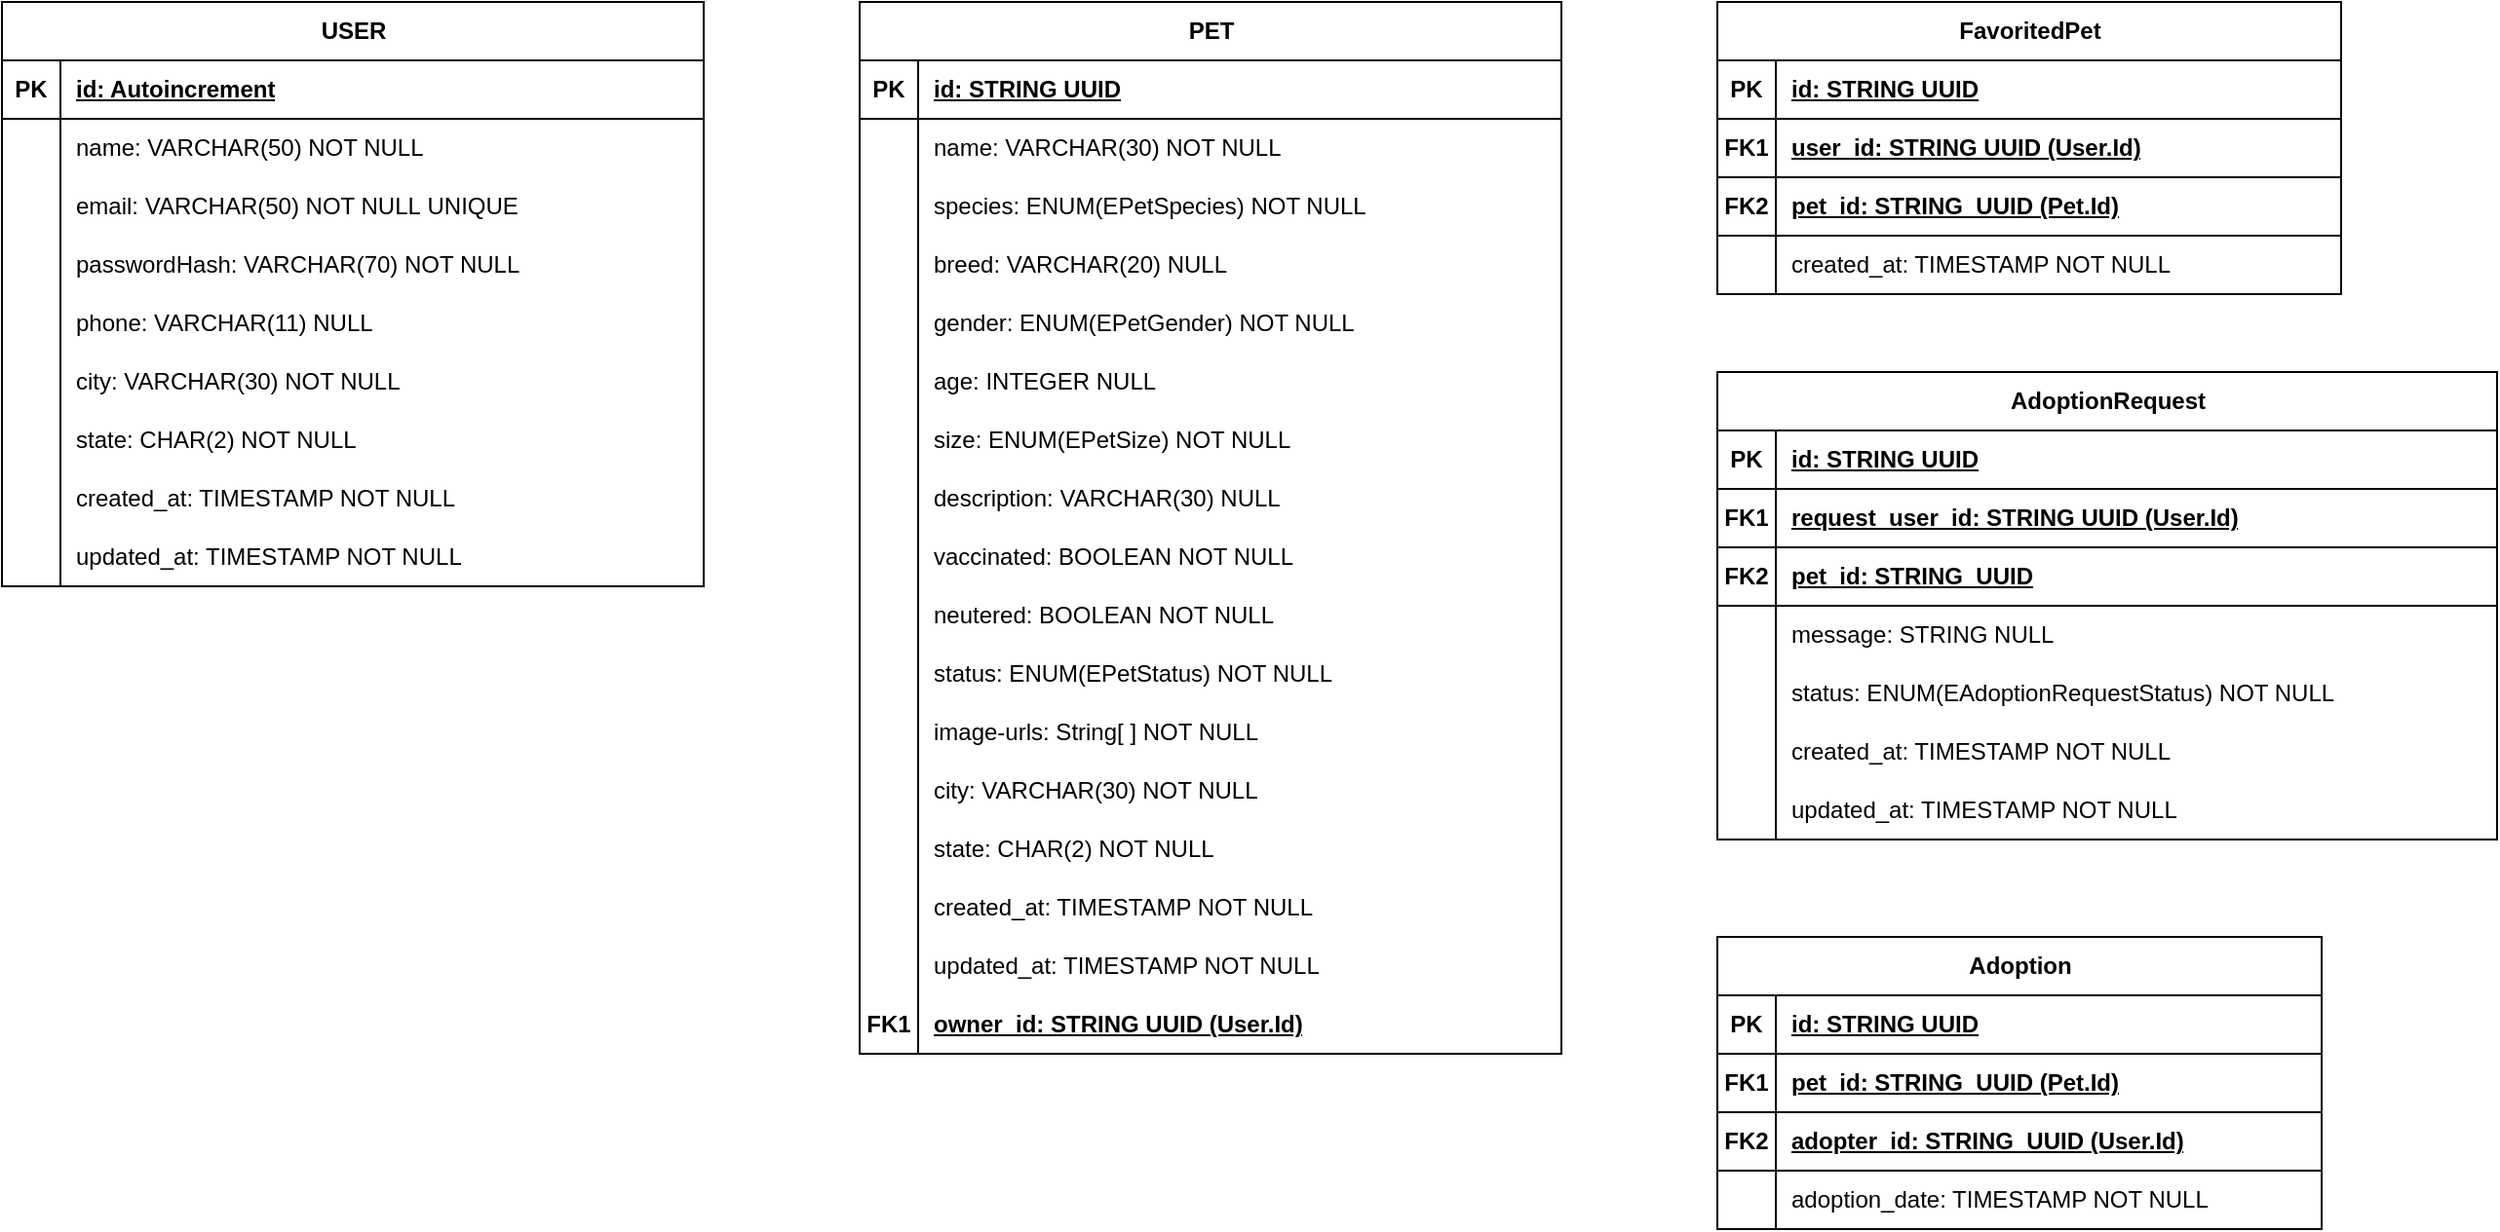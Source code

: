 <mxfile version="26.2.15" pages="3">
  <diagram id="R2lEEEUBdFMjLlhIrx00" name="Diagrama de Entidades">
    <mxGraphModel dx="1895" dy="1153" grid="1" gridSize="10" guides="1" tooltips="1" connect="1" arrows="1" fold="1" page="1" pageScale="1" pageWidth="850" pageHeight="1100" math="0" shadow="0" extFonts="Permanent Marker^https://fonts.googleapis.com/css?family=Permanent+Marker">
      <root>
        <mxCell id="0" />
        <mxCell id="1" parent="0" />
        <mxCell id="4T-_TK43adFz0BvBOTdB-1" value="USER" style="shape=table;startSize=30;container=1;collapsible=1;childLayout=tableLayout;fixedRows=1;rowLines=0;fontStyle=1;align=center;resizeLast=1;html=1;" parent="1" vertex="1">
          <mxGeometry x="40" y="40" width="360" height="300" as="geometry" />
        </mxCell>
        <mxCell id="4T-_TK43adFz0BvBOTdB-2" value="" style="shape=tableRow;horizontal=0;startSize=0;swimlaneHead=0;swimlaneBody=0;fillColor=none;collapsible=0;dropTarget=0;points=[[0,0.5],[1,0.5]];portConstraint=eastwest;top=0;left=0;right=0;bottom=1;" parent="4T-_TK43adFz0BvBOTdB-1" vertex="1">
          <mxGeometry y="30" width="360" height="30" as="geometry" />
        </mxCell>
        <mxCell id="4T-_TK43adFz0BvBOTdB-3" value="PK" style="shape=partialRectangle;connectable=0;fillColor=none;top=0;left=0;bottom=0;right=0;fontStyle=1;overflow=hidden;whiteSpace=wrap;html=1;" parent="4T-_TK43adFz0BvBOTdB-2" vertex="1">
          <mxGeometry width="30" height="30" as="geometry">
            <mxRectangle width="30" height="30" as="alternateBounds" />
          </mxGeometry>
        </mxCell>
        <mxCell id="4T-_TK43adFz0BvBOTdB-4" value="id: Autoincrement" style="shape=partialRectangle;connectable=0;fillColor=none;top=0;left=0;bottom=0;right=0;align=left;spacingLeft=6;fontStyle=5;overflow=hidden;whiteSpace=wrap;html=1;" parent="4T-_TK43adFz0BvBOTdB-2" vertex="1">
          <mxGeometry x="30" width="330" height="30" as="geometry">
            <mxRectangle width="330" height="30" as="alternateBounds" />
          </mxGeometry>
        </mxCell>
        <mxCell id="4T-_TK43adFz0BvBOTdB-5" value="" style="shape=tableRow;horizontal=0;startSize=0;swimlaneHead=0;swimlaneBody=0;fillColor=none;collapsible=0;dropTarget=0;points=[[0,0.5],[1,0.5]];portConstraint=eastwest;top=0;left=0;right=0;bottom=0;" parent="4T-_TK43adFz0BvBOTdB-1" vertex="1">
          <mxGeometry y="60" width="360" height="30" as="geometry" />
        </mxCell>
        <mxCell id="4T-_TK43adFz0BvBOTdB-6" value="" style="shape=partialRectangle;connectable=0;fillColor=none;top=0;left=0;bottom=0;right=0;editable=1;overflow=hidden;whiteSpace=wrap;html=1;" parent="4T-_TK43adFz0BvBOTdB-5" vertex="1">
          <mxGeometry width="30" height="30" as="geometry">
            <mxRectangle width="30" height="30" as="alternateBounds" />
          </mxGeometry>
        </mxCell>
        <mxCell id="4T-_TK43adFz0BvBOTdB-7" value="name: VARCHAR(50) NOT NULL" style="shape=partialRectangle;connectable=0;fillColor=none;top=0;left=0;bottom=0;right=0;align=left;spacingLeft=6;overflow=hidden;whiteSpace=wrap;html=1;" parent="4T-_TK43adFz0BvBOTdB-5" vertex="1">
          <mxGeometry x="30" width="330" height="30" as="geometry">
            <mxRectangle width="330" height="30" as="alternateBounds" />
          </mxGeometry>
        </mxCell>
        <mxCell id="4T-_TK43adFz0BvBOTdB-8" value="" style="shape=tableRow;horizontal=0;startSize=0;swimlaneHead=0;swimlaneBody=0;fillColor=none;collapsible=0;dropTarget=0;points=[[0,0.5],[1,0.5]];portConstraint=eastwest;top=0;left=0;right=0;bottom=0;" parent="4T-_TK43adFz0BvBOTdB-1" vertex="1">
          <mxGeometry y="90" width="360" height="30" as="geometry" />
        </mxCell>
        <mxCell id="4T-_TK43adFz0BvBOTdB-9" value="" style="shape=partialRectangle;connectable=0;fillColor=none;top=0;left=0;bottom=0;right=0;editable=1;overflow=hidden;whiteSpace=wrap;html=1;" parent="4T-_TK43adFz0BvBOTdB-8" vertex="1">
          <mxGeometry width="30" height="30" as="geometry">
            <mxRectangle width="30" height="30" as="alternateBounds" />
          </mxGeometry>
        </mxCell>
        <mxCell id="4T-_TK43adFz0BvBOTdB-10" value="email: VARCHAR(50) NOT NULL&amp;nbsp;UNIQUE" style="shape=partialRectangle;connectable=0;fillColor=none;top=0;left=0;bottom=0;right=0;align=left;spacingLeft=6;overflow=hidden;whiteSpace=wrap;html=1;" parent="4T-_TK43adFz0BvBOTdB-8" vertex="1">
          <mxGeometry x="30" width="330" height="30" as="geometry">
            <mxRectangle width="330" height="30" as="alternateBounds" />
          </mxGeometry>
        </mxCell>
        <mxCell id="4T-_TK43adFz0BvBOTdB-11" value="" style="shape=tableRow;horizontal=0;startSize=0;swimlaneHead=0;swimlaneBody=0;fillColor=none;collapsible=0;dropTarget=0;points=[[0,0.5],[1,0.5]];portConstraint=eastwest;top=0;left=0;right=0;bottom=0;" parent="4T-_TK43adFz0BvBOTdB-1" vertex="1">
          <mxGeometry y="120" width="360" height="30" as="geometry" />
        </mxCell>
        <mxCell id="4T-_TK43adFz0BvBOTdB-12" value="" style="shape=partialRectangle;connectable=0;fillColor=none;top=0;left=0;bottom=0;right=0;editable=1;overflow=hidden;whiteSpace=wrap;html=1;" parent="4T-_TK43adFz0BvBOTdB-11" vertex="1">
          <mxGeometry width="30" height="30" as="geometry">
            <mxRectangle width="30" height="30" as="alternateBounds" />
          </mxGeometry>
        </mxCell>
        <mxCell id="4T-_TK43adFz0BvBOTdB-13" value="passwordHash: VARCHAR(70) NOT NULL" style="shape=partialRectangle;connectable=0;fillColor=none;top=0;left=0;bottom=0;right=0;align=left;spacingLeft=6;overflow=hidden;whiteSpace=wrap;html=1;" parent="4T-_TK43adFz0BvBOTdB-11" vertex="1">
          <mxGeometry x="30" width="330" height="30" as="geometry">
            <mxRectangle width="330" height="30" as="alternateBounds" />
          </mxGeometry>
        </mxCell>
        <mxCell id="4T-_TK43adFz0BvBOTdB-20" value="" style="shape=tableRow;horizontal=0;startSize=0;swimlaneHead=0;swimlaneBody=0;fillColor=none;collapsible=0;dropTarget=0;points=[[0,0.5],[1,0.5]];portConstraint=eastwest;top=0;left=0;right=0;bottom=0;" parent="4T-_TK43adFz0BvBOTdB-1" vertex="1">
          <mxGeometry y="150" width="360" height="30" as="geometry" />
        </mxCell>
        <mxCell id="4T-_TK43adFz0BvBOTdB-21" value="" style="shape=partialRectangle;connectable=0;fillColor=none;top=0;left=0;bottom=0;right=0;editable=1;overflow=hidden;whiteSpace=wrap;html=1;" parent="4T-_TK43adFz0BvBOTdB-20" vertex="1">
          <mxGeometry width="30" height="30" as="geometry">
            <mxRectangle width="30" height="30" as="alternateBounds" />
          </mxGeometry>
        </mxCell>
        <mxCell id="4T-_TK43adFz0BvBOTdB-22" value="phone: VARCHAR(11) NULL" style="shape=partialRectangle;connectable=0;fillColor=none;top=0;left=0;bottom=0;right=0;align=left;spacingLeft=6;overflow=hidden;whiteSpace=wrap;html=1;" parent="4T-_TK43adFz0BvBOTdB-20" vertex="1">
          <mxGeometry x="30" width="330" height="30" as="geometry">
            <mxRectangle width="330" height="30" as="alternateBounds" />
          </mxGeometry>
        </mxCell>
        <mxCell id="4T-_TK43adFz0BvBOTdB-26" value="" style="shape=tableRow;horizontal=0;startSize=0;swimlaneHead=0;swimlaneBody=0;fillColor=none;collapsible=0;dropTarget=0;points=[[0,0.5],[1,0.5]];portConstraint=eastwest;top=0;left=0;right=0;bottom=0;" parent="4T-_TK43adFz0BvBOTdB-1" vertex="1">
          <mxGeometry y="180" width="360" height="30" as="geometry" />
        </mxCell>
        <mxCell id="4T-_TK43adFz0BvBOTdB-27" value="" style="shape=partialRectangle;connectable=0;fillColor=none;top=0;left=0;bottom=0;right=0;editable=1;overflow=hidden;whiteSpace=wrap;html=1;" parent="4T-_TK43adFz0BvBOTdB-26" vertex="1">
          <mxGeometry width="30" height="30" as="geometry">
            <mxRectangle width="30" height="30" as="alternateBounds" />
          </mxGeometry>
        </mxCell>
        <mxCell id="4T-_TK43adFz0BvBOTdB-28" value="city: VARCHAR(30) NOT NULL" style="shape=partialRectangle;connectable=0;fillColor=none;top=0;left=0;bottom=0;right=0;align=left;spacingLeft=6;overflow=hidden;whiteSpace=wrap;html=1;" parent="4T-_TK43adFz0BvBOTdB-26" vertex="1">
          <mxGeometry x="30" width="330" height="30" as="geometry">
            <mxRectangle width="330" height="30" as="alternateBounds" />
          </mxGeometry>
        </mxCell>
        <mxCell id="4T-_TK43adFz0BvBOTdB-29" value="" style="shape=tableRow;horizontal=0;startSize=0;swimlaneHead=0;swimlaneBody=0;fillColor=none;collapsible=0;dropTarget=0;points=[[0,0.5],[1,0.5]];portConstraint=eastwest;top=0;left=0;right=0;bottom=0;" parent="4T-_TK43adFz0BvBOTdB-1" vertex="1">
          <mxGeometry y="210" width="360" height="30" as="geometry" />
        </mxCell>
        <mxCell id="4T-_TK43adFz0BvBOTdB-30" value="" style="shape=partialRectangle;connectable=0;fillColor=none;top=0;left=0;bottom=0;right=0;editable=1;overflow=hidden;whiteSpace=wrap;html=1;" parent="4T-_TK43adFz0BvBOTdB-29" vertex="1">
          <mxGeometry width="30" height="30" as="geometry">
            <mxRectangle width="30" height="30" as="alternateBounds" />
          </mxGeometry>
        </mxCell>
        <mxCell id="4T-_TK43adFz0BvBOTdB-31" value="state: CHAR(2) NOT NULL" style="shape=partialRectangle;connectable=0;fillColor=none;top=0;left=0;bottom=0;right=0;align=left;spacingLeft=6;overflow=hidden;whiteSpace=wrap;html=1;" parent="4T-_TK43adFz0BvBOTdB-29" vertex="1">
          <mxGeometry x="30" width="330" height="30" as="geometry">
            <mxRectangle width="330" height="30" as="alternateBounds" />
          </mxGeometry>
        </mxCell>
        <mxCell id="4T-_TK43adFz0BvBOTdB-57" value="" style="shape=tableRow;horizontal=0;startSize=0;swimlaneHead=0;swimlaneBody=0;fillColor=none;collapsible=0;dropTarget=0;points=[[0,0.5],[1,0.5]];portConstraint=eastwest;top=0;left=0;right=0;bottom=0;" parent="4T-_TK43adFz0BvBOTdB-1" vertex="1">
          <mxGeometry y="240" width="360" height="30" as="geometry" />
        </mxCell>
        <mxCell id="4T-_TK43adFz0BvBOTdB-58" value="" style="shape=partialRectangle;connectable=0;fillColor=none;top=0;left=0;bottom=0;right=0;editable=1;overflow=hidden;whiteSpace=wrap;html=1;" parent="4T-_TK43adFz0BvBOTdB-57" vertex="1">
          <mxGeometry width="30" height="30" as="geometry">
            <mxRectangle width="30" height="30" as="alternateBounds" />
          </mxGeometry>
        </mxCell>
        <mxCell id="4T-_TK43adFz0BvBOTdB-59" value="created_at: TIMESTAMP NOT NULL" style="shape=partialRectangle;connectable=0;fillColor=none;top=0;left=0;bottom=0;right=0;align=left;spacingLeft=6;overflow=hidden;whiteSpace=wrap;html=1;" parent="4T-_TK43adFz0BvBOTdB-57" vertex="1">
          <mxGeometry x="30" width="330" height="30" as="geometry">
            <mxRectangle width="330" height="30" as="alternateBounds" />
          </mxGeometry>
        </mxCell>
        <mxCell id="4T-_TK43adFz0BvBOTdB-60" value="" style="shape=tableRow;horizontal=0;startSize=0;swimlaneHead=0;swimlaneBody=0;fillColor=none;collapsible=0;dropTarget=0;points=[[0,0.5],[1,0.5]];portConstraint=eastwest;top=0;left=0;right=0;bottom=0;" parent="4T-_TK43adFz0BvBOTdB-1" vertex="1">
          <mxGeometry y="270" width="360" height="30" as="geometry" />
        </mxCell>
        <mxCell id="4T-_TK43adFz0BvBOTdB-61" value="" style="shape=partialRectangle;connectable=0;fillColor=none;top=0;left=0;bottom=0;right=0;editable=1;overflow=hidden;whiteSpace=wrap;html=1;" parent="4T-_TK43adFz0BvBOTdB-60" vertex="1">
          <mxGeometry width="30" height="30" as="geometry">
            <mxRectangle width="30" height="30" as="alternateBounds" />
          </mxGeometry>
        </mxCell>
        <mxCell id="4T-_TK43adFz0BvBOTdB-62" value="updated_at: TIMESTAMP NOT NULL" style="shape=partialRectangle;connectable=0;fillColor=none;top=0;left=0;bottom=0;right=0;align=left;spacingLeft=6;overflow=hidden;whiteSpace=wrap;html=1;" parent="4T-_TK43adFz0BvBOTdB-60" vertex="1">
          <mxGeometry x="30" width="330" height="30" as="geometry">
            <mxRectangle width="330" height="30" as="alternateBounds" />
          </mxGeometry>
        </mxCell>
        <mxCell id="4T-_TK43adFz0BvBOTdB-64" value="PET" style="shape=table;startSize=30;container=1;collapsible=1;childLayout=tableLayout;fixedRows=1;rowLines=0;fontStyle=1;align=center;resizeLast=1;html=1;" parent="1" vertex="1">
          <mxGeometry x="480" y="40" width="360" height="540" as="geometry" />
        </mxCell>
        <mxCell id="4T-_TK43adFz0BvBOTdB-65" value="" style="shape=tableRow;horizontal=0;startSize=0;swimlaneHead=0;swimlaneBody=0;fillColor=none;collapsible=0;dropTarget=0;points=[[0,0.5],[1,0.5]];portConstraint=eastwest;top=0;left=0;right=0;bottom=1;" parent="4T-_TK43adFz0BvBOTdB-64" vertex="1">
          <mxGeometry y="30" width="360" height="30" as="geometry" />
        </mxCell>
        <mxCell id="4T-_TK43adFz0BvBOTdB-66" value="PK" style="shape=partialRectangle;connectable=0;fillColor=none;top=0;left=0;bottom=0;right=0;fontStyle=1;overflow=hidden;whiteSpace=wrap;html=1;" parent="4T-_TK43adFz0BvBOTdB-65" vertex="1">
          <mxGeometry width="30" height="30" as="geometry">
            <mxRectangle width="30" height="30" as="alternateBounds" />
          </mxGeometry>
        </mxCell>
        <mxCell id="4T-_TK43adFz0BvBOTdB-67" value="id: STRING UUID" style="shape=partialRectangle;connectable=0;fillColor=none;top=0;left=0;bottom=0;right=0;align=left;spacingLeft=6;fontStyle=5;overflow=hidden;whiteSpace=wrap;html=1;" parent="4T-_TK43adFz0BvBOTdB-65" vertex="1">
          <mxGeometry x="30" width="330" height="30" as="geometry">
            <mxRectangle width="330" height="30" as="alternateBounds" />
          </mxGeometry>
        </mxCell>
        <mxCell id="4T-_TK43adFz0BvBOTdB-68" value="" style="shape=tableRow;horizontal=0;startSize=0;swimlaneHead=0;swimlaneBody=0;fillColor=none;collapsible=0;dropTarget=0;points=[[0,0.5],[1,0.5]];portConstraint=eastwest;top=0;left=0;right=0;bottom=0;" parent="4T-_TK43adFz0BvBOTdB-64" vertex="1">
          <mxGeometry y="60" width="360" height="30" as="geometry" />
        </mxCell>
        <mxCell id="4T-_TK43adFz0BvBOTdB-69" value="" style="shape=partialRectangle;connectable=0;fillColor=none;top=0;left=0;bottom=0;right=0;editable=1;overflow=hidden;whiteSpace=wrap;html=1;" parent="4T-_TK43adFz0BvBOTdB-68" vertex="1">
          <mxGeometry width="30" height="30" as="geometry">
            <mxRectangle width="30" height="30" as="alternateBounds" />
          </mxGeometry>
        </mxCell>
        <mxCell id="4T-_TK43adFz0BvBOTdB-70" value="name: VARCHAR(30) NOT NULL" style="shape=partialRectangle;connectable=0;fillColor=none;top=0;left=0;bottom=0;right=0;align=left;spacingLeft=6;overflow=hidden;whiteSpace=wrap;html=1;" parent="4T-_TK43adFz0BvBOTdB-68" vertex="1">
          <mxGeometry x="30" width="330" height="30" as="geometry">
            <mxRectangle width="330" height="30" as="alternateBounds" />
          </mxGeometry>
        </mxCell>
        <mxCell id="4T-_TK43adFz0BvBOTdB-71" value="" style="shape=tableRow;horizontal=0;startSize=0;swimlaneHead=0;swimlaneBody=0;fillColor=none;collapsible=0;dropTarget=0;points=[[0,0.5],[1,0.5]];portConstraint=eastwest;top=0;left=0;right=0;bottom=0;" parent="4T-_TK43adFz0BvBOTdB-64" vertex="1">
          <mxGeometry y="90" width="360" height="30" as="geometry" />
        </mxCell>
        <mxCell id="4T-_TK43adFz0BvBOTdB-72" value="" style="shape=partialRectangle;connectable=0;fillColor=none;top=0;left=0;bottom=0;right=0;editable=1;overflow=hidden;whiteSpace=wrap;html=1;" parent="4T-_TK43adFz0BvBOTdB-71" vertex="1">
          <mxGeometry width="30" height="30" as="geometry">
            <mxRectangle width="30" height="30" as="alternateBounds" />
          </mxGeometry>
        </mxCell>
        <mxCell id="4T-_TK43adFz0BvBOTdB-73" value="species: ENUM(EPetSpecies) NOT NULL&amp;nbsp;" style="shape=partialRectangle;connectable=0;fillColor=none;top=0;left=0;bottom=0;right=0;align=left;spacingLeft=6;overflow=hidden;whiteSpace=wrap;html=1;" parent="4T-_TK43adFz0BvBOTdB-71" vertex="1">
          <mxGeometry x="30" width="330" height="30" as="geometry">
            <mxRectangle width="330" height="30" as="alternateBounds" />
          </mxGeometry>
        </mxCell>
        <mxCell id="4T-_TK43adFz0BvBOTdB-74" value="" style="shape=tableRow;horizontal=0;startSize=0;swimlaneHead=0;swimlaneBody=0;fillColor=none;collapsible=0;dropTarget=0;points=[[0,0.5],[1,0.5]];portConstraint=eastwest;top=0;left=0;right=0;bottom=0;" parent="4T-_TK43adFz0BvBOTdB-64" vertex="1">
          <mxGeometry y="120" width="360" height="30" as="geometry" />
        </mxCell>
        <mxCell id="4T-_TK43adFz0BvBOTdB-75" value="" style="shape=partialRectangle;connectable=0;fillColor=none;top=0;left=0;bottom=0;right=0;editable=1;overflow=hidden;whiteSpace=wrap;html=1;" parent="4T-_TK43adFz0BvBOTdB-74" vertex="1">
          <mxGeometry width="30" height="30" as="geometry">
            <mxRectangle width="30" height="30" as="alternateBounds" />
          </mxGeometry>
        </mxCell>
        <mxCell id="4T-_TK43adFz0BvBOTdB-76" value="breed: VARCHAR(20) NULL" style="shape=partialRectangle;connectable=0;fillColor=none;top=0;left=0;bottom=0;right=0;align=left;spacingLeft=6;overflow=hidden;whiteSpace=wrap;html=1;" parent="4T-_TK43adFz0BvBOTdB-74" vertex="1">
          <mxGeometry x="30" width="330" height="30" as="geometry">
            <mxRectangle width="330" height="30" as="alternateBounds" />
          </mxGeometry>
        </mxCell>
        <mxCell id="4T-_TK43adFz0BvBOTdB-77" value="" style="shape=tableRow;horizontal=0;startSize=0;swimlaneHead=0;swimlaneBody=0;fillColor=none;collapsible=0;dropTarget=0;points=[[0,0.5],[1,0.5]];portConstraint=eastwest;top=0;left=0;right=0;bottom=0;" parent="4T-_TK43adFz0BvBOTdB-64" vertex="1">
          <mxGeometry y="150" width="360" height="30" as="geometry" />
        </mxCell>
        <mxCell id="4T-_TK43adFz0BvBOTdB-78" value="" style="shape=partialRectangle;connectable=0;fillColor=none;top=0;left=0;bottom=0;right=0;editable=1;overflow=hidden;whiteSpace=wrap;html=1;" parent="4T-_TK43adFz0BvBOTdB-77" vertex="1">
          <mxGeometry width="30" height="30" as="geometry">
            <mxRectangle width="30" height="30" as="alternateBounds" />
          </mxGeometry>
        </mxCell>
        <mxCell id="4T-_TK43adFz0BvBOTdB-79" value="gender: ENUM(EPetGender) NOT NULL&amp;nbsp;" style="shape=partialRectangle;connectable=0;fillColor=none;top=0;left=0;bottom=0;right=0;align=left;spacingLeft=6;overflow=hidden;whiteSpace=wrap;html=1;" parent="4T-_TK43adFz0BvBOTdB-77" vertex="1">
          <mxGeometry x="30" width="330" height="30" as="geometry">
            <mxRectangle width="330" height="30" as="alternateBounds" />
          </mxGeometry>
        </mxCell>
        <mxCell id="4T-_TK43adFz0BvBOTdB-80" value="" style="shape=tableRow;horizontal=0;startSize=0;swimlaneHead=0;swimlaneBody=0;fillColor=none;collapsible=0;dropTarget=0;points=[[0,0.5],[1,0.5]];portConstraint=eastwest;top=0;left=0;right=0;bottom=0;" parent="4T-_TK43adFz0BvBOTdB-64" vertex="1">
          <mxGeometry y="180" width="360" height="30" as="geometry" />
        </mxCell>
        <mxCell id="4T-_TK43adFz0BvBOTdB-81" value="" style="shape=partialRectangle;connectable=0;fillColor=none;top=0;left=0;bottom=0;right=0;editable=1;overflow=hidden;whiteSpace=wrap;html=1;" parent="4T-_TK43adFz0BvBOTdB-80" vertex="1">
          <mxGeometry width="30" height="30" as="geometry">
            <mxRectangle width="30" height="30" as="alternateBounds" />
          </mxGeometry>
        </mxCell>
        <mxCell id="4T-_TK43adFz0BvBOTdB-82" value="age: INTEGER NULL" style="shape=partialRectangle;connectable=0;fillColor=none;top=0;left=0;bottom=0;right=0;align=left;spacingLeft=6;overflow=hidden;whiteSpace=wrap;html=1;" parent="4T-_TK43adFz0BvBOTdB-80" vertex="1">
          <mxGeometry x="30" width="330" height="30" as="geometry">
            <mxRectangle width="330" height="30" as="alternateBounds" />
          </mxGeometry>
        </mxCell>
        <mxCell id="4T-_TK43adFz0BvBOTdB-83" value="" style="shape=tableRow;horizontal=0;startSize=0;swimlaneHead=0;swimlaneBody=0;fillColor=none;collapsible=0;dropTarget=0;points=[[0,0.5],[1,0.5]];portConstraint=eastwest;top=0;left=0;right=0;bottom=0;" parent="4T-_TK43adFz0BvBOTdB-64" vertex="1">
          <mxGeometry y="210" width="360" height="30" as="geometry" />
        </mxCell>
        <mxCell id="4T-_TK43adFz0BvBOTdB-84" value="" style="shape=partialRectangle;connectable=0;fillColor=none;top=0;left=0;bottom=0;right=0;editable=1;overflow=hidden;whiteSpace=wrap;html=1;" parent="4T-_TK43adFz0BvBOTdB-83" vertex="1">
          <mxGeometry width="30" height="30" as="geometry">
            <mxRectangle width="30" height="30" as="alternateBounds" />
          </mxGeometry>
        </mxCell>
        <mxCell id="4T-_TK43adFz0BvBOTdB-85" value="size: ENUM(EPetSize)&amp;nbsp;NOT NULL" style="shape=partialRectangle;connectable=0;fillColor=none;top=0;left=0;bottom=0;right=0;align=left;spacingLeft=6;overflow=hidden;whiteSpace=wrap;html=1;" parent="4T-_TK43adFz0BvBOTdB-83" vertex="1">
          <mxGeometry x="30" width="330" height="30" as="geometry">
            <mxRectangle width="330" height="30" as="alternateBounds" />
          </mxGeometry>
        </mxCell>
        <mxCell id="4T-_TK43adFz0BvBOTdB-86" value="" style="shape=tableRow;horizontal=0;startSize=0;swimlaneHead=0;swimlaneBody=0;fillColor=none;collapsible=0;dropTarget=0;points=[[0,0.5],[1,0.5]];portConstraint=eastwest;top=0;left=0;right=0;bottom=0;" parent="4T-_TK43adFz0BvBOTdB-64" vertex="1">
          <mxGeometry y="240" width="360" height="30" as="geometry" />
        </mxCell>
        <mxCell id="4T-_TK43adFz0BvBOTdB-87" value="" style="shape=partialRectangle;connectable=0;fillColor=none;top=0;left=0;bottom=0;right=0;editable=1;overflow=hidden;whiteSpace=wrap;html=1;" parent="4T-_TK43adFz0BvBOTdB-86" vertex="1">
          <mxGeometry width="30" height="30" as="geometry">
            <mxRectangle width="30" height="30" as="alternateBounds" />
          </mxGeometry>
        </mxCell>
        <mxCell id="4T-_TK43adFz0BvBOTdB-88" value="description: VARCHAR(30) NULL" style="shape=partialRectangle;connectable=0;fillColor=none;top=0;left=0;bottom=0;right=0;align=left;spacingLeft=6;overflow=hidden;whiteSpace=wrap;html=1;" parent="4T-_TK43adFz0BvBOTdB-86" vertex="1">
          <mxGeometry x="30" width="330" height="30" as="geometry">
            <mxRectangle width="330" height="30" as="alternateBounds" />
          </mxGeometry>
        </mxCell>
        <mxCell id="4T-_TK43adFz0BvBOTdB-89" value="" style="shape=tableRow;horizontal=0;startSize=0;swimlaneHead=0;swimlaneBody=0;fillColor=none;collapsible=0;dropTarget=0;points=[[0,0.5],[1,0.5]];portConstraint=eastwest;top=0;left=0;right=0;bottom=0;" parent="4T-_TK43adFz0BvBOTdB-64" vertex="1">
          <mxGeometry y="270" width="360" height="30" as="geometry" />
        </mxCell>
        <mxCell id="4T-_TK43adFz0BvBOTdB-90" value="" style="shape=partialRectangle;connectable=0;fillColor=none;top=0;left=0;bottom=0;right=0;editable=1;overflow=hidden;whiteSpace=wrap;html=1;" parent="4T-_TK43adFz0BvBOTdB-89" vertex="1">
          <mxGeometry width="30" height="30" as="geometry">
            <mxRectangle width="30" height="30" as="alternateBounds" />
          </mxGeometry>
        </mxCell>
        <mxCell id="4T-_TK43adFz0BvBOTdB-91" value="vaccinated: BOOLEAN NOT NULL" style="shape=partialRectangle;connectable=0;fillColor=none;top=0;left=0;bottom=0;right=0;align=left;spacingLeft=6;overflow=hidden;whiteSpace=wrap;html=1;" parent="4T-_TK43adFz0BvBOTdB-89" vertex="1">
          <mxGeometry x="30" width="330" height="30" as="geometry">
            <mxRectangle width="330" height="30" as="alternateBounds" />
          </mxGeometry>
        </mxCell>
        <mxCell id="4T-_TK43adFz0BvBOTdB-92" value="" style="shape=tableRow;horizontal=0;startSize=0;swimlaneHead=0;swimlaneBody=0;fillColor=none;collapsible=0;dropTarget=0;points=[[0,0.5],[1,0.5]];portConstraint=eastwest;top=0;left=0;right=0;bottom=0;" parent="4T-_TK43adFz0BvBOTdB-64" vertex="1">
          <mxGeometry y="300" width="360" height="30" as="geometry" />
        </mxCell>
        <mxCell id="4T-_TK43adFz0BvBOTdB-93" value="" style="shape=partialRectangle;connectable=0;fillColor=none;top=0;left=0;bottom=0;right=0;editable=1;overflow=hidden;whiteSpace=wrap;html=1;" parent="4T-_TK43adFz0BvBOTdB-92" vertex="1">
          <mxGeometry width="30" height="30" as="geometry">
            <mxRectangle width="30" height="30" as="alternateBounds" />
          </mxGeometry>
        </mxCell>
        <mxCell id="4T-_TK43adFz0BvBOTdB-94" value="neutered: BOOLEAN NOT NULL" style="shape=partialRectangle;connectable=0;fillColor=none;top=0;left=0;bottom=0;right=0;align=left;spacingLeft=6;overflow=hidden;whiteSpace=wrap;html=1;" parent="4T-_TK43adFz0BvBOTdB-92" vertex="1">
          <mxGeometry x="30" width="330" height="30" as="geometry">
            <mxRectangle width="330" height="30" as="alternateBounds" />
          </mxGeometry>
        </mxCell>
        <mxCell id="4T-_TK43adFz0BvBOTdB-127" value="" style="shape=tableRow;horizontal=0;startSize=0;swimlaneHead=0;swimlaneBody=0;fillColor=none;collapsible=0;dropTarget=0;points=[[0,0.5],[1,0.5]];portConstraint=eastwest;top=0;left=0;right=0;bottom=0;" parent="4T-_TK43adFz0BvBOTdB-64" vertex="1">
          <mxGeometry y="330" width="360" height="30" as="geometry" />
        </mxCell>
        <mxCell id="4T-_TK43adFz0BvBOTdB-128" value="" style="shape=partialRectangle;connectable=0;fillColor=none;top=0;left=0;bottom=0;right=0;editable=1;overflow=hidden;whiteSpace=wrap;html=1;" parent="4T-_TK43adFz0BvBOTdB-127" vertex="1">
          <mxGeometry width="30" height="30" as="geometry">
            <mxRectangle width="30" height="30" as="alternateBounds" />
          </mxGeometry>
        </mxCell>
        <mxCell id="4T-_TK43adFz0BvBOTdB-129" value="status: ENUM(EPetStatus)&amp;nbsp;NOT NULL" style="shape=partialRectangle;connectable=0;fillColor=none;top=0;left=0;bottom=0;right=0;align=left;spacingLeft=6;overflow=hidden;whiteSpace=wrap;html=1;" parent="4T-_TK43adFz0BvBOTdB-127" vertex="1">
          <mxGeometry x="30" width="330" height="30" as="geometry">
            <mxRectangle width="330" height="30" as="alternateBounds" />
          </mxGeometry>
        </mxCell>
        <mxCell id="4T-_TK43adFz0BvBOTdB-130" value="" style="shape=tableRow;horizontal=0;startSize=0;swimlaneHead=0;swimlaneBody=0;fillColor=none;collapsible=0;dropTarget=0;points=[[0,0.5],[1,0.5]];portConstraint=eastwest;top=0;left=0;right=0;bottom=0;" parent="4T-_TK43adFz0BvBOTdB-64" vertex="1">
          <mxGeometry y="360" width="360" height="30" as="geometry" />
        </mxCell>
        <mxCell id="4T-_TK43adFz0BvBOTdB-131" value="" style="shape=partialRectangle;connectable=0;fillColor=none;top=0;left=0;bottom=0;right=0;editable=1;overflow=hidden;whiteSpace=wrap;html=1;" parent="4T-_TK43adFz0BvBOTdB-130" vertex="1">
          <mxGeometry width="30" height="30" as="geometry">
            <mxRectangle width="30" height="30" as="alternateBounds" />
          </mxGeometry>
        </mxCell>
        <mxCell id="4T-_TK43adFz0BvBOTdB-132" value="image-urls: String[ ] NOT NULL" style="shape=partialRectangle;connectable=0;fillColor=none;top=0;left=0;bottom=0;right=0;align=left;spacingLeft=6;overflow=hidden;whiteSpace=wrap;html=1;" parent="4T-_TK43adFz0BvBOTdB-130" vertex="1">
          <mxGeometry x="30" width="330" height="30" as="geometry">
            <mxRectangle width="330" height="30" as="alternateBounds" />
          </mxGeometry>
        </mxCell>
        <mxCell id="4T-_TK43adFz0BvBOTdB-133" value="" style="shape=tableRow;horizontal=0;startSize=0;swimlaneHead=0;swimlaneBody=0;fillColor=none;collapsible=0;dropTarget=0;points=[[0,0.5],[1,0.5]];portConstraint=eastwest;top=0;left=0;right=0;bottom=0;" parent="4T-_TK43adFz0BvBOTdB-64" vertex="1">
          <mxGeometry y="390" width="360" height="30" as="geometry" />
        </mxCell>
        <mxCell id="4T-_TK43adFz0BvBOTdB-134" value="" style="shape=partialRectangle;connectable=0;fillColor=none;top=0;left=0;bottom=0;right=0;editable=1;overflow=hidden;whiteSpace=wrap;html=1;" parent="4T-_TK43adFz0BvBOTdB-133" vertex="1">
          <mxGeometry width="30" height="30" as="geometry">
            <mxRectangle width="30" height="30" as="alternateBounds" />
          </mxGeometry>
        </mxCell>
        <mxCell id="4T-_TK43adFz0BvBOTdB-135" value="city: VARCHAR(30) NOT NULL" style="shape=partialRectangle;connectable=0;fillColor=none;top=0;left=0;bottom=0;right=0;align=left;spacingLeft=6;overflow=hidden;whiteSpace=wrap;html=1;" parent="4T-_TK43adFz0BvBOTdB-133" vertex="1">
          <mxGeometry x="30" width="330" height="30" as="geometry">
            <mxRectangle width="330" height="30" as="alternateBounds" />
          </mxGeometry>
        </mxCell>
        <mxCell id="4T-_TK43adFz0BvBOTdB-136" value="" style="shape=tableRow;horizontal=0;startSize=0;swimlaneHead=0;swimlaneBody=0;fillColor=none;collapsible=0;dropTarget=0;points=[[0,0.5],[1,0.5]];portConstraint=eastwest;top=0;left=0;right=0;bottom=0;" parent="4T-_TK43adFz0BvBOTdB-64" vertex="1">
          <mxGeometry y="420" width="360" height="30" as="geometry" />
        </mxCell>
        <mxCell id="4T-_TK43adFz0BvBOTdB-137" value="" style="shape=partialRectangle;connectable=0;fillColor=none;top=0;left=0;bottom=0;right=0;editable=1;overflow=hidden;whiteSpace=wrap;html=1;" parent="4T-_TK43adFz0BvBOTdB-136" vertex="1">
          <mxGeometry width="30" height="30" as="geometry">
            <mxRectangle width="30" height="30" as="alternateBounds" />
          </mxGeometry>
        </mxCell>
        <mxCell id="4T-_TK43adFz0BvBOTdB-138" value="state: CHAR(2) NOT NULL" style="shape=partialRectangle;connectable=0;fillColor=none;top=0;left=0;bottom=0;right=0;align=left;spacingLeft=6;overflow=hidden;whiteSpace=wrap;html=1;" parent="4T-_TK43adFz0BvBOTdB-136" vertex="1">
          <mxGeometry x="30" width="330" height="30" as="geometry">
            <mxRectangle width="330" height="30" as="alternateBounds" />
          </mxGeometry>
        </mxCell>
        <mxCell id="4T-_TK43adFz0BvBOTdB-262" value="" style="shape=tableRow;horizontal=0;startSize=0;swimlaneHead=0;swimlaneBody=0;fillColor=none;collapsible=0;dropTarget=0;points=[[0,0.5],[1,0.5]];portConstraint=eastwest;top=0;left=0;right=0;bottom=0;" parent="4T-_TK43adFz0BvBOTdB-64" vertex="1">
          <mxGeometry y="450" width="360" height="30" as="geometry" />
        </mxCell>
        <mxCell id="4T-_TK43adFz0BvBOTdB-263" value="" style="shape=partialRectangle;connectable=0;fillColor=none;top=0;left=0;bottom=0;right=0;editable=1;overflow=hidden;whiteSpace=wrap;html=1;" parent="4T-_TK43adFz0BvBOTdB-262" vertex="1">
          <mxGeometry width="30" height="30" as="geometry">
            <mxRectangle width="30" height="30" as="alternateBounds" />
          </mxGeometry>
        </mxCell>
        <mxCell id="4T-_TK43adFz0BvBOTdB-264" value="created_at: TIMESTAMP NOT NULL" style="shape=partialRectangle;connectable=0;fillColor=none;top=0;left=0;bottom=0;right=0;align=left;spacingLeft=6;overflow=hidden;whiteSpace=wrap;html=1;" parent="4T-_TK43adFz0BvBOTdB-262" vertex="1">
          <mxGeometry x="30" width="330" height="30" as="geometry">
            <mxRectangle width="330" height="30" as="alternateBounds" />
          </mxGeometry>
        </mxCell>
        <mxCell id="4T-_TK43adFz0BvBOTdB-268" value="" style="shape=tableRow;horizontal=0;startSize=0;swimlaneHead=0;swimlaneBody=0;fillColor=none;collapsible=0;dropTarget=0;points=[[0,0.5],[1,0.5]];portConstraint=eastwest;top=0;left=0;right=0;bottom=0;" parent="4T-_TK43adFz0BvBOTdB-64" vertex="1">
          <mxGeometry y="480" width="360" height="30" as="geometry" />
        </mxCell>
        <mxCell id="4T-_TK43adFz0BvBOTdB-269" value="" style="shape=partialRectangle;connectable=0;fillColor=none;top=0;left=0;bottom=0;right=0;editable=1;overflow=hidden;whiteSpace=wrap;html=1;" parent="4T-_TK43adFz0BvBOTdB-268" vertex="1">
          <mxGeometry width="30" height="30" as="geometry">
            <mxRectangle width="30" height="30" as="alternateBounds" />
          </mxGeometry>
        </mxCell>
        <mxCell id="4T-_TK43adFz0BvBOTdB-270" value="updated_at: TIMESTAMP NOT NULL" style="shape=partialRectangle;connectable=0;fillColor=none;top=0;left=0;bottom=0;right=0;align=left;spacingLeft=6;overflow=hidden;whiteSpace=wrap;html=1;" parent="4T-_TK43adFz0BvBOTdB-268" vertex="1">
          <mxGeometry x="30" width="330" height="30" as="geometry">
            <mxRectangle width="330" height="30" as="alternateBounds" />
          </mxGeometry>
        </mxCell>
        <mxCell id="4T-_TK43adFz0BvBOTdB-271" value="" style="shape=tableRow;horizontal=0;startSize=0;swimlaneHead=0;swimlaneBody=0;fillColor=none;collapsible=0;dropTarget=0;points=[[0,0.5],[1,0.5]];portConstraint=eastwest;top=0;left=0;right=0;bottom=1;" parent="4T-_TK43adFz0BvBOTdB-64" vertex="1">
          <mxGeometry y="510" width="360" height="30" as="geometry" />
        </mxCell>
        <mxCell id="4T-_TK43adFz0BvBOTdB-272" value="FK1" style="shape=partialRectangle;connectable=0;fillColor=none;top=0;left=0;bottom=0;right=0;fontStyle=1;overflow=hidden;whiteSpace=wrap;html=1;" parent="4T-_TK43adFz0BvBOTdB-271" vertex="1">
          <mxGeometry width="30" height="30" as="geometry">
            <mxRectangle width="30" height="30" as="alternateBounds" />
          </mxGeometry>
        </mxCell>
        <mxCell id="4T-_TK43adFz0BvBOTdB-273" value="owner_id: STRING UUID (User.Id)" style="shape=partialRectangle;connectable=0;fillColor=none;top=0;left=0;bottom=0;right=0;align=left;spacingLeft=6;fontStyle=5;overflow=hidden;whiteSpace=wrap;html=1;" parent="4T-_TK43adFz0BvBOTdB-271" vertex="1">
          <mxGeometry x="30" width="330" height="30" as="geometry">
            <mxRectangle width="330" height="30" as="alternateBounds" />
          </mxGeometry>
        </mxCell>
        <mxCell id="4T-_TK43adFz0BvBOTdB-231" value="FavoritedPet" style="shape=table;startSize=30;container=1;collapsible=1;childLayout=tableLayout;fixedRows=1;rowLines=0;fontStyle=1;align=center;resizeLast=1;html=1;" parent="1" vertex="1">
          <mxGeometry x="920" y="40" width="320" height="150" as="geometry" />
        </mxCell>
        <mxCell id="4T-_TK43adFz0BvBOTdB-232" value="" style="shape=tableRow;horizontal=0;startSize=0;swimlaneHead=0;swimlaneBody=0;fillColor=none;collapsible=0;dropTarget=0;points=[[0,0.5],[1,0.5]];portConstraint=eastwest;top=0;left=0;right=0;bottom=1;" parent="4T-_TK43adFz0BvBOTdB-231" vertex="1">
          <mxGeometry y="30" width="320" height="30" as="geometry" />
        </mxCell>
        <mxCell id="4T-_TK43adFz0BvBOTdB-233" value="PK" style="shape=partialRectangle;connectable=0;fillColor=none;top=0;left=0;bottom=0;right=0;fontStyle=1;overflow=hidden;whiteSpace=wrap;html=1;" parent="4T-_TK43adFz0BvBOTdB-232" vertex="1">
          <mxGeometry width="30" height="30" as="geometry">
            <mxRectangle width="30" height="30" as="alternateBounds" />
          </mxGeometry>
        </mxCell>
        <mxCell id="4T-_TK43adFz0BvBOTdB-234" value="id: STRING UUID" style="shape=partialRectangle;connectable=0;fillColor=none;top=0;left=0;bottom=0;right=0;align=left;spacingLeft=6;fontStyle=5;overflow=hidden;whiteSpace=wrap;html=1;" parent="4T-_TK43adFz0BvBOTdB-232" vertex="1">
          <mxGeometry x="30" width="290" height="30" as="geometry">
            <mxRectangle width="290" height="30" as="alternateBounds" />
          </mxGeometry>
        </mxCell>
        <mxCell id="4T-_TK43adFz0BvBOTdB-244" value="" style="shape=tableRow;horizontal=0;startSize=0;swimlaneHead=0;swimlaneBody=0;fillColor=none;collapsible=0;dropTarget=0;points=[[0,0.5],[1,0.5]];portConstraint=eastwest;top=0;left=0;right=0;bottom=1;" parent="4T-_TK43adFz0BvBOTdB-231" vertex="1">
          <mxGeometry y="60" width="320" height="30" as="geometry" />
        </mxCell>
        <mxCell id="4T-_TK43adFz0BvBOTdB-245" value="FK1" style="shape=partialRectangle;connectable=0;fillColor=none;top=0;left=0;bottom=0;right=0;fontStyle=1;overflow=hidden;whiteSpace=wrap;html=1;" parent="4T-_TK43adFz0BvBOTdB-244" vertex="1">
          <mxGeometry width="30" height="30" as="geometry">
            <mxRectangle width="30" height="30" as="alternateBounds" />
          </mxGeometry>
        </mxCell>
        <mxCell id="4T-_TK43adFz0BvBOTdB-246" value="user_id: STRING&amp;nbsp;UUID (User.Id)" style="shape=partialRectangle;connectable=0;fillColor=none;top=0;left=0;bottom=0;right=0;align=left;spacingLeft=6;fontStyle=5;overflow=hidden;whiteSpace=wrap;html=1;" parent="4T-_TK43adFz0BvBOTdB-244" vertex="1">
          <mxGeometry x="30" width="290" height="30" as="geometry">
            <mxRectangle width="290" height="30" as="alternateBounds" />
          </mxGeometry>
        </mxCell>
        <mxCell id="4T-_TK43adFz0BvBOTdB-256" value="" style="shape=tableRow;horizontal=0;startSize=0;swimlaneHead=0;swimlaneBody=0;fillColor=none;collapsible=0;dropTarget=0;points=[[0,0.5],[1,0.5]];portConstraint=eastwest;top=0;left=0;right=0;bottom=1;" parent="4T-_TK43adFz0BvBOTdB-231" vertex="1">
          <mxGeometry y="90" width="320" height="30" as="geometry" />
        </mxCell>
        <mxCell id="4T-_TK43adFz0BvBOTdB-257" value="FK2" style="shape=partialRectangle;connectable=0;fillColor=none;top=0;left=0;bottom=0;right=0;fontStyle=1;overflow=hidden;whiteSpace=wrap;html=1;" parent="4T-_TK43adFz0BvBOTdB-256" vertex="1">
          <mxGeometry width="30" height="30" as="geometry">
            <mxRectangle width="30" height="30" as="alternateBounds" />
          </mxGeometry>
        </mxCell>
        <mxCell id="4T-_TK43adFz0BvBOTdB-258" value="pet_id: STRING&amp;nbsp; UUID (Pet.Id)" style="shape=partialRectangle;connectable=0;fillColor=none;top=0;left=0;bottom=0;right=0;align=left;spacingLeft=6;fontStyle=5;overflow=hidden;whiteSpace=wrap;html=1;" parent="4T-_TK43adFz0BvBOTdB-256" vertex="1">
          <mxGeometry x="30" width="290" height="30" as="geometry">
            <mxRectangle width="290" height="30" as="alternateBounds" />
          </mxGeometry>
        </mxCell>
        <mxCell id="4T-_TK43adFz0BvBOTdB-259" value="" style="shape=tableRow;horizontal=0;startSize=0;swimlaneHead=0;swimlaneBody=0;fillColor=none;collapsible=0;dropTarget=0;points=[[0,0.5],[1,0.5]];portConstraint=eastwest;top=0;left=0;right=0;bottom=0;" parent="4T-_TK43adFz0BvBOTdB-231" vertex="1">
          <mxGeometry y="120" width="320" height="30" as="geometry" />
        </mxCell>
        <mxCell id="4T-_TK43adFz0BvBOTdB-260" value="" style="shape=partialRectangle;connectable=0;fillColor=none;top=0;left=0;bottom=0;right=0;editable=1;overflow=hidden;whiteSpace=wrap;html=1;" parent="4T-_TK43adFz0BvBOTdB-259" vertex="1">
          <mxGeometry width="30" height="30" as="geometry">
            <mxRectangle width="30" height="30" as="alternateBounds" />
          </mxGeometry>
        </mxCell>
        <mxCell id="4T-_TK43adFz0BvBOTdB-261" value="created_at: TIMESTAMP NOT NULL" style="shape=partialRectangle;connectable=0;fillColor=none;top=0;left=0;bottom=0;right=0;align=left;spacingLeft=6;overflow=hidden;whiteSpace=wrap;html=1;" parent="4T-_TK43adFz0BvBOTdB-259" vertex="1">
          <mxGeometry x="30" width="290" height="30" as="geometry">
            <mxRectangle width="290" height="30" as="alternateBounds" />
          </mxGeometry>
        </mxCell>
        <mxCell id="4T-_TK43adFz0BvBOTdB-277" value="AdoptionRequest" style="shape=table;startSize=30;container=1;collapsible=1;childLayout=tableLayout;fixedRows=1;rowLines=0;fontStyle=1;align=center;resizeLast=1;html=1;" parent="1" vertex="1">
          <mxGeometry x="920" y="230" width="400" height="240" as="geometry" />
        </mxCell>
        <mxCell id="4T-_TK43adFz0BvBOTdB-278" value="" style="shape=tableRow;horizontal=0;startSize=0;swimlaneHead=0;swimlaneBody=0;fillColor=none;collapsible=0;dropTarget=0;points=[[0,0.5],[1,0.5]];portConstraint=eastwest;top=0;left=0;right=0;bottom=1;" parent="4T-_TK43adFz0BvBOTdB-277" vertex="1">
          <mxGeometry y="30" width="400" height="30" as="geometry" />
        </mxCell>
        <mxCell id="4T-_TK43adFz0BvBOTdB-279" value="PK" style="shape=partialRectangle;connectable=0;fillColor=none;top=0;left=0;bottom=0;right=0;fontStyle=1;overflow=hidden;whiteSpace=wrap;html=1;" parent="4T-_TK43adFz0BvBOTdB-278" vertex="1">
          <mxGeometry width="30" height="30" as="geometry">
            <mxRectangle width="30" height="30" as="alternateBounds" />
          </mxGeometry>
        </mxCell>
        <mxCell id="4T-_TK43adFz0BvBOTdB-280" value="id: STRING UUID" style="shape=partialRectangle;connectable=0;fillColor=none;top=0;left=0;bottom=0;right=0;align=left;spacingLeft=6;fontStyle=5;overflow=hidden;whiteSpace=wrap;html=1;" parent="4T-_TK43adFz0BvBOTdB-278" vertex="1">
          <mxGeometry x="30" width="370" height="30" as="geometry">
            <mxRectangle width="370" height="30" as="alternateBounds" />
          </mxGeometry>
        </mxCell>
        <mxCell id="4T-_TK43adFz0BvBOTdB-281" value="" style="shape=tableRow;horizontal=0;startSize=0;swimlaneHead=0;swimlaneBody=0;fillColor=none;collapsible=0;dropTarget=0;points=[[0,0.5],[1,0.5]];portConstraint=eastwest;top=0;left=0;right=0;bottom=1;" parent="4T-_TK43adFz0BvBOTdB-277" vertex="1">
          <mxGeometry y="60" width="400" height="30" as="geometry" />
        </mxCell>
        <mxCell id="4T-_TK43adFz0BvBOTdB-282" value="FK1" style="shape=partialRectangle;connectable=0;fillColor=none;top=0;left=0;bottom=0;right=0;fontStyle=1;overflow=hidden;whiteSpace=wrap;html=1;" parent="4T-_TK43adFz0BvBOTdB-281" vertex="1">
          <mxGeometry width="30" height="30" as="geometry">
            <mxRectangle width="30" height="30" as="alternateBounds" />
          </mxGeometry>
        </mxCell>
        <mxCell id="4T-_TK43adFz0BvBOTdB-283" value="request_user_id: STRING&amp;nbsp;UUID (User.Id)" style="shape=partialRectangle;connectable=0;fillColor=none;top=0;left=0;bottom=0;right=0;align=left;spacingLeft=6;fontStyle=5;overflow=hidden;whiteSpace=wrap;html=1;" parent="4T-_TK43adFz0BvBOTdB-281" vertex="1">
          <mxGeometry x="30" width="370" height="30" as="geometry">
            <mxRectangle width="370" height="30" as="alternateBounds" />
          </mxGeometry>
        </mxCell>
        <mxCell id="4T-_TK43adFz0BvBOTdB-284" value="" style="shape=tableRow;horizontal=0;startSize=0;swimlaneHead=0;swimlaneBody=0;fillColor=none;collapsible=0;dropTarget=0;points=[[0,0.5],[1,0.5]];portConstraint=eastwest;top=0;left=0;right=0;bottom=1;" parent="4T-_TK43adFz0BvBOTdB-277" vertex="1">
          <mxGeometry y="90" width="400" height="30" as="geometry" />
        </mxCell>
        <mxCell id="4T-_TK43adFz0BvBOTdB-285" value="FK2" style="shape=partialRectangle;connectable=0;fillColor=none;top=0;left=0;bottom=0;right=0;fontStyle=1;overflow=hidden;whiteSpace=wrap;html=1;" parent="4T-_TK43adFz0BvBOTdB-284" vertex="1">
          <mxGeometry width="30" height="30" as="geometry">
            <mxRectangle width="30" height="30" as="alternateBounds" />
          </mxGeometry>
        </mxCell>
        <mxCell id="4T-_TK43adFz0BvBOTdB-286" value="pet_id: STRING&amp;nbsp; UUID" style="shape=partialRectangle;connectable=0;fillColor=none;top=0;left=0;bottom=0;right=0;align=left;spacingLeft=6;fontStyle=5;overflow=hidden;whiteSpace=wrap;html=1;" parent="4T-_TK43adFz0BvBOTdB-284" vertex="1">
          <mxGeometry x="30" width="370" height="30" as="geometry">
            <mxRectangle width="370" height="30" as="alternateBounds" />
          </mxGeometry>
        </mxCell>
        <mxCell id="4T-_TK43adFz0BvBOTdB-287" value="" style="shape=tableRow;horizontal=0;startSize=0;swimlaneHead=0;swimlaneBody=0;fillColor=none;collapsible=0;dropTarget=0;points=[[0,0.5],[1,0.5]];portConstraint=eastwest;top=0;left=0;right=0;bottom=0;" parent="4T-_TK43adFz0BvBOTdB-277" vertex="1">
          <mxGeometry y="120" width="400" height="30" as="geometry" />
        </mxCell>
        <mxCell id="4T-_TK43adFz0BvBOTdB-288" value="" style="shape=partialRectangle;connectable=0;fillColor=none;top=0;left=0;bottom=0;right=0;editable=1;overflow=hidden;whiteSpace=wrap;html=1;" parent="4T-_TK43adFz0BvBOTdB-287" vertex="1">
          <mxGeometry width="30" height="30" as="geometry">
            <mxRectangle width="30" height="30" as="alternateBounds" />
          </mxGeometry>
        </mxCell>
        <mxCell id="4T-_TK43adFz0BvBOTdB-289" value="message: STRING NULL" style="shape=partialRectangle;connectable=0;fillColor=none;top=0;left=0;bottom=0;right=0;align=left;spacingLeft=6;overflow=hidden;whiteSpace=wrap;html=1;" parent="4T-_TK43adFz0BvBOTdB-287" vertex="1">
          <mxGeometry x="30" width="370" height="30" as="geometry">
            <mxRectangle width="370" height="30" as="alternateBounds" />
          </mxGeometry>
        </mxCell>
        <mxCell id="4T-_TK43adFz0BvBOTdB-290" value="" style="shape=tableRow;horizontal=0;startSize=0;swimlaneHead=0;swimlaneBody=0;fillColor=none;collapsible=0;dropTarget=0;points=[[0,0.5],[1,0.5]];portConstraint=eastwest;top=0;left=0;right=0;bottom=0;" parent="4T-_TK43adFz0BvBOTdB-277" vertex="1">
          <mxGeometry y="150" width="400" height="30" as="geometry" />
        </mxCell>
        <mxCell id="4T-_TK43adFz0BvBOTdB-291" value="" style="shape=partialRectangle;connectable=0;fillColor=none;top=0;left=0;bottom=0;right=0;editable=1;overflow=hidden;whiteSpace=wrap;html=1;" parent="4T-_TK43adFz0BvBOTdB-290" vertex="1">
          <mxGeometry width="30" height="30" as="geometry">
            <mxRectangle width="30" height="30" as="alternateBounds" />
          </mxGeometry>
        </mxCell>
        <mxCell id="4T-_TK43adFz0BvBOTdB-292" value="status: ENUM(EAdoptionRequestStatus) NOT NULL" style="shape=partialRectangle;connectable=0;fillColor=none;top=0;left=0;bottom=0;right=0;align=left;spacingLeft=6;overflow=hidden;whiteSpace=wrap;html=1;" parent="4T-_TK43adFz0BvBOTdB-290" vertex="1">
          <mxGeometry x="30" width="370" height="30" as="geometry">
            <mxRectangle width="370" height="30" as="alternateBounds" />
          </mxGeometry>
        </mxCell>
        <mxCell id="4T-_TK43adFz0BvBOTdB-293" value="" style="shape=tableRow;horizontal=0;startSize=0;swimlaneHead=0;swimlaneBody=0;fillColor=none;collapsible=0;dropTarget=0;points=[[0,0.5],[1,0.5]];portConstraint=eastwest;top=0;left=0;right=0;bottom=0;" parent="4T-_TK43adFz0BvBOTdB-277" vertex="1">
          <mxGeometry y="180" width="400" height="30" as="geometry" />
        </mxCell>
        <mxCell id="4T-_TK43adFz0BvBOTdB-294" value="" style="shape=partialRectangle;connectable=0;fillColor=none;top=0;left=0;bottom=0;right=0;editable=1;overflow=hidden;whiteSpace=wrap;html=1;" parent="4T-_TK43adFz0BvBOTdB-293" vertex="1">
          <mxGeometry width="30" height="30" as="geometry">
            <mxRectangle width="30" height="30" as="alternateBounds" />
          </mxGeometry>
        </mxCell>
        <mxCell id="4T-_TK43adFz0BvBOTdB-295" value="created_at: TIMESTAMP NOT NULL" style="shape=partialRectangle;connectable=0;fillColor=none;top=0;left=0;bottom=0;right=0;align=left;spacingLeft=6;overflow=hidden;whiteSpace=wrap;html=1;" parent="4T-_TK43adFz0BvBOTdB-293" vertex="1">
          <mxGeometry x="30" width="370" height="30" as="geometry">
            <mxRectangle width="370" height="30" as="alternateBounds" />
          </mxGeometry>
        </mxCell>
        <mxCell id="4T-_TK43adFz0BvBOTdB-296" value="" style="shape=tableRow;horizontal=0;startSize=0;swimlaneHead=0;swimlaneBody=0;fillColor=none;collapsible=0;dropTarget=0;points=[[0,0.5],[1,0.5]];portConstraint=eastwest;top=0;left=0;right=0;bottom=0;" parent="4T-_TK43adFz0BvBOTdB-277" vertex="1">
          <mxGeometry y="210" width="400" height="30" as="geometry" />
        </mxCell>
        <mxCell id="4T-_TK43adFz0BvBOTdB-297" value="" style="shape=partialRectangle;connectable=0;fillColor=none;top=0;left=0;bottom=0;right=0;editable=1;overflow=hidden;whiteSpace=wrap;html=1;" parent="4T-_TK43adFz0BvBOTdB-296" vertex="1">
          <mxGeometry width="30" height="30" as="geometry">
            <mxRectangle width="30" height="30" as="alternateBounds" />
          </mxGeometry>
        </mxCell>
        <mxCell id="4T-_TK43adFz0BvBOTdB-298" value="updated_at: TIMESTAMP NOT NULL" style="shape=partialRectangle;connectable=0;fillColor=none;top=0;left=0;bottom=0;right=0;align=left;spacingLeft=6;overflow=hidden;whiteSpace=wrap;html=1;" parent="4T-_TK43adFz0BvBOTdB-296" vertex="1">
          <mxGeometry x="30" width="370" height="30" as="geometry">
            <mxRectangle width="370" height="30" as="alternateBounds" />
          </mxGeometry>
        </mxCell>
        <mxCell id="4T-_TK43adFz0BvBOTdB-299" value="Adoption" style="shape=table;startSize=30;container=1;collapsible=1;childLayout=tableLayout;fixedRows=1;rowLines=0;fontStyle=1;align=center;resizeLast=1;html=1;" parent="1" vertex="1">
          <mxGeometry x="920" y="520" width="310" height="150" as="geometry" />
        </mxCell>
        <mxCell id="4T-_TK43adFz0BvBOTdB-300" value="" style="shape=tableRow;horizontal=0;startSize=0;swimlaneHead=0;swimlaneBody=0;fillColor=none;collapsible=0;dropTarget=0;points=[[0,0.5],[1,0.5]];portConstraint=eastwest;top=0;left=0;right=0;bottom=1;" parent="4T-_TK43adFz0BvBOTdB-299" vertex="1">
          <mxGeometry y="30" width="310" height="30" as="geometry" />
        </mxCell>
        <mxCell id="4T-_TK43adFz0BvBOTdB-301" value="PK" style="shape=partialRectangle;connectable=0;fillColor=none;top=0;left=0;bottom=0;right=0;fontStyle=1;overflow=hidden;whiteSpace=wrap;html=1;" parent="4T-_TK43adFz0BvBOTdB-300" vertex="1">
          <mxGeometry width="30" height="30" as="geometry">
            <mxRectangle width="30" height="30" as="alternateBounds" />
          </mxGeometry>
        </mxCell>
        <mxCell id="4T-_TK43adFz0BvBOTdB-302" value="id: STRING UUID" style="shape=partialRectangle;connectable=0;fillColor=none;top=0;left=0;bottom=0;right=0;align=left;spacingLeft=6;fontStyle=5;overflow=hidden;whiteSpace=wrap;html=1;" parent="4T-_TK43adFz0BvBOTdB-300" vertex="1">
          <mxGeometry x="30" width="280" height="30" as="geometry">
            <mxRectangle width="280" height="30" as="alternateBounds" />
          </mxGeometry>
        </mxCell>
        <mxCell id="4T-_TK43adFz0BvBOTdB-303" value="" style="shape=tableRow;horizontal=0;startSize=0;swimlaneHead=0;swimlaneBody=0;fillColor=none;collapsible=0;dropTarget=0;points=[[0,0.5],[1,0.5]];portConstraint=eastwest;top=0;left=0;right=0;bottom=1;" parent="4T-_TK43adFz0BvBOTdB-299" vertex="1">
          <mxGeometry y="60" width="310" height="30" as="geometry" />
        </mxCell>
        <mxCell id="4T-_TK43adFz0BvBOTdB-304" value="FK1" style="shape=partialRectangle;connectable=0;fillColor=none;top=0;left=0;bottom=0;right=0;fontStyle=1;overflow=hidden;whiteSpace=wrap;html=1;" parent="4T-_TK43adFz0BvBOTdB-303" vertex="1">
          <mxGeometry width="30" height="30" as="geometry">
            <mxRectangle width="30" height="30" as="alternateBounds" />
          </mxGeometry>
        </mxCell>
        <mxCell id="4T-_TK43adFz0BvBOTdB-305" value="pet_id: STRING&amp;nbsp; UUID (Pet.Id)" style="shape=partialRectangle;connectable=0;fillColor=none;top=0;left=0;bottom=0;right=0;align=left;spacingLeft=6;fontStyle=5;overflow=hidden;whiteSpace=wrap;html=1;" parent="4T-_TK43adFz0BvBOTdB-303" vertex="1">
          <mxGeometry x="30" width="280" height="30" as="geometry">
            <mxRectangle width="280" height="30" as="alternateBounds" />
          </mxGeometry>
        </mxCell>
        <mxCell id="4T-_TK43adFz0BvBOTdB-306" value="" style="shape=tableRow;horizontal=0;startSize=0;swimlaneHead=0;swimlaneBody=0;fillColor=none;collapsible=0;dropTarget=0;points=[[0,0.5],[1,0.5]];portConstraint=eastwest;top=0;left=0;right=0;bottom=1;" parent="4T-_TK43adFz0BvBOTdB-299" vertex="1">
          <mxGeometry y="90" width="310" height="30" as="geometry" />
        </mxCell>
        <mxCell id="4T-_TK43adFz0BvBOTdB-307" value="FK2" style="shape=partialRectangle;connectable=0;fillColor=none;top=0;left=0;bottom=0;right=0;fontStyle=1;overflow=hidden;whiteSpace=wrap;html=1;" parent="4T-_TK43adFz0BvBOTdB-306" vertex="1">
          <mxGeometry width="30" height="30" as="geometry">
            <mxRectangle width="30" height="30" as="alternateBounds" />
          </mxGeometry>
        </mxCell>
        <mxCell id="4T-_TK43adFz0BvBOTdB-308" value="adopter_id: STRING&amp;nbsp; UUID (User.Id)" style="shape=partialRectangle;connectable=0;fillColor=none;top=0;left=0;bottom=0;right=0;align=left;spacingLeft=6;fontStyle=5;overflow=hidden;whiteSpace=wrap;html=1;" parent="4T-_TK43adFz0BvBOTdB-306" vertex="1">
          <mxGeometry x="30" width="280" height="30" as="geometry">
            <mxRectangle width="280" height="30" as="alternateBounds" />
          </mxGeometry>
        </mxCell>
        <mxCell id="4T-_TK43adFz0BvBOTdB-309" value="" style="shape=tableRow;horizontal=0;startSize=0;swimlaneHead=0;swimlaneBody=0;fillColor=none;collapsible=0;dropTarget=0;points=[[0,0.5],[1,0.5]];portConstraint=eastwest;top=0;left=0;right=0;bottom=0;" parent="4T-_TK43adFz0BvBOTdB-299" vertex="1">
          <mxGeometry y="120" width="310" height="30" as="geometry" />
        </mxCell>
        <mxCell id="4T-_TK43adFz0BvBOTdB-310" value="" style="shape=partialRectangle;connectable=0;fillColor=none;top=0;left=0;bottom=0;right=0;editable=1;overflow=hidden;whiteSpace=wrap;html=1;" parent="4T-_TK43adFz0BvBOTdB-309" vertex="1">
          <mxGeometry width="30" height="30" as="geometry">
            <mxRectangle width="30" height="30" as="alternateBounds" />
          </mxGeometry>
        </mxCell>
        <mxCell id="4T-_TK43adFz0BvBOTdB-311" value="adoption_date: TIMESTAMP NOT NULL" style="shape=partialRectangle;connectable=0;fillColor=none;top=0;left=0;bottom=0;right=0;align=left;spacingLeft=6;overflow=hidden;whiteSpace=wrap;html=1;" parent="4T-_TK43adFz0BvBOTdB-309" vertex="1">
          <mxGeometry x="30" width="280" height="30" as="geometry">
            <mxRectangle width="280" height="30" as="alternateBounds" />
          </mxGeometry>
        </mxCell>
      </root>
    </mxGraphModel>
  </diagram>
  <diagram id="gNwP2a04p-KQiPnnR5QW" name="Relações entre Entidades">
    <mxGraphModel dx="1042" dy="570" grid="1" gridSize="10" guides="1" tooltips="1" connect="1" arrows="1" fold="1" page="1" pageScale="1" pageWidth="827" pageHeight="1169" math="0" shadow="0">
      <root>
        <mxCell id="0" />
        <mxCell id="1" parent="0" />
        <mxCell id="nKFo4U5NTm2wBcbwqVbv-1" value="USER" style="rounded=0;whiteSpace=wrap;html=1;" vertex="1" parent="1">
          <mxGeometry x="80" y="340" width="120" height="60" as="geometry" />
        </mxCell>
        <mxCell id="nKFo4U5NTm2wBcbwqVbv-3" value="PET" style="rounded=0;whiteSpace=wrap;html=1;" vertex="1" parent="1">
          <mxGeometry x="560" y="340" width="120" height="60" as="geometry" />
        </mxCell>
        <mxCell id="nKFo4U5NTm2wBcbwqVbv-9" value="" style="edgeStyle=entityRelationEdgeStyle;fontSize=12;html=1;endArrow=ERoneToMany;rounded=0;exitX=1;exitY=0.5;exitDx=0;exitDy=0;" edge="1" parent="1" source="nKFo4U5NTm2wBcbwqVbv-1" target="nKFo4U5NTm2wBcbwqVbv-3">
          <mxGeometry width="100" height="100" relative="1" as="geometry">
            <mxPoint x="440" y="500" as="sourcePoint" />
            <mxPoint x="540" y="400" as="targetPoint" />
          </mxGeometry>
        </mxCell>
        <mxCell id="nKFo4U5NTm2wBcbwqVbv-10" value="1:N" style="edgeLabel;html=1;align=center;verticalAlign=middle;resizable=0;points=[];" vertex="1" connectable="0" parent="nKFo4U5NTm2wBcbwqVbv-9">
          <mxGeometry x="-0.082" y="2" relative="1" as="geometry">
            <mxPoint as="offset" />
          </mxGeometry>
        </mxCell>
        <mxCell id="EIOvulxBN9LQ5jHWsGKl-1" value="" style="edgeStyle=entityRelationEdgeStyle;fontSize=12;html=1;endArrow=ERoneToMany;rounded=0;exitX=1;exitY=1;exitDx=0;exitDy=0;entryX=0;entryY=0.5;entryDx=0;entryDy=0;" edge="1" parent="1" source="nKFo4U5NTm2wBcbwqVbv-1" target="EIOvulxBN9LQ5jHWsGKl-17">
          <mxGeometry width="100" height="100" relative="1" as="geometry">
            <mxPoint x="166" y="400" as="sourcePoint" />
            <mxPoint x="291.12" y="496.4" as="targetPoint" />
            <Array as="points">
              <mxPoint x="266" y="600" />
            </Array>
          </mxGeometry>
        </mxCell>
        <mxCell id="EIOvulxBN9LQ5jHWsGKl-2" value="1:N" style="edgeLabel;html=1;align=center;verticalAlign=middle;resizable=0;points=[];" vertex="1" connectable="0" parent="EIOvulxBN9LQ5jHWsGKl-1">
          <mxGeometry x="-0.082" y="2" relative="1" as="geometry">
            <mxPoint as="offset" />
          </mxGeometry>
        </mxCell>
        <mxCell id="EIOvulxBN9LQ5jHWsGKl-4" value="&lt;span style=&quot;font-size: 8px;&quot;&gt;ADOPTION&lt;/span&gt;" style="rhombus;whiteSpace=wrap;html=1;rounded=0;" vertex="1" parent="1">
          <mxGeometry x="350" y="120" width="80" height="80" as="geometry" />
        </mxCell>
        <mxCell id="EIOvulxBN9LQ5jHWsGKl-5" value="" style="edgeStyle=entityRelationEdgeStyle;fontSize=12;html=1;endArrow=ERoneToMany;rounded=0;exitX=0.25;exitY=0;exitDx=0;exitDy=0;entryX=0;entryY=0.5;entryDx=0;entryDy=0;" edge="1" parent="1" source="nKFo4U5NTm2wBcbwqVbv-1" target="EIOvulxBN9LQ5jHWsGKl-4">
          <mxGeometry width="100" height="100" relative="1" as="geometry">
            <mxPoint x="250" y="400" as="sourcePoint" />
            <mxPoint x="280" y="285" as="targetPoint" />
            <Array as="points">
              <mxPoint x="289.97" y="610" />
              <mxPoint x="340" y="280" />
              <mxPoint x="240" y="260" />
              <mxPoint x="220" y="310" />
              <mxPoint x="210" y="460" />
              <mxPoint x="240" y="460" />
            </Array>
          </mxGeometry>
        </mxCell>
        <mxCell id="EIOvulxBN9LQ5jHWsGKl-6" value="1:N" style="edgeLabel;html=1;align=center;verticalAlign=middle;resizable=0;points=[];" vertex="1" connectable="0" parent="EIOvulxBN9LQ5jHWsGKl-5">
          <mxGeometry x="-0.082" y="2" relative="1" as="geometry">
            <mxPoint as="offset" />
          </mxGeometry>
        </mxCell>
        <mxCell id="EIOvulxBN9LQ5jHWsGKl-7" value="" style="edgeStyle=entityRelationEdgeStyle;fontSize=12;html=1;endArrow=ERmandOne;startArrow=ERmandOne;rounded=0;entryX=0.5;entryY=0;entryDx=0;entryDy=0;exitX=1;exitY=0.5;exitDx=0;exitDy=0;" edge="1" parent="1" source="EIOvulxBN9LQ5jHWsGKl-4" target="nKFo4U5NTm2wBcbwqVbv-3">
          <mxGeometry width="100" height="100" relative="1" as="geometry">
            <mxPoint x="290" y="490" as="sourcePoint" />
            <mxPoint x="390" y="390" as="targetPoint" />
          </mxGeometry>
        </mxCell>
        <mxCell id="EIOvulxBN9LQ5jHWsGKl-8" value="1:1" style="edgeLabel;html=1;align=center;verticalAlign=middle;resizable=0;points=[];" vertex="1" connectable="0" parent="EIOvulxBN9LQ5jHWsGKl-7">
          <mxGeometry x="0.053" y="-1" relative="1" as="geometry">
            <mxPoint as="offset" />
          </mxGeometry>
        </mxCell>
        <mxCell id="EIOvulxBN9LQ5jHWsGKl-10" value="AdoptionRequest" style="shape=parallelogram;perimeter=parallelogramPerimeter;whiteSpace=wrap;html=1;fixedSize=1;fontSize=10;" vertex="1" parent="1">
          <mxGeometry x="320" y="230" width="120" height="60" as="geometry" />
        </mxCell>
        <mxCell id="EIOvulxBN9LQ5jHWsGKl-11" value="" style="edgeStyle=entityRelationEdgeStyle;fontSize=12;html=1;endArrow=ERoneToMany;rounded=0;exitX=1;exitY=0;exitDx=0;exitDy=0;" edge="1" parent="1" source="nKFo4U5NTm2wBcbwqVbv-1" target="EIOvulxBN9LQ5jHWsGKl-10">
          <mxGeometry width="100" height="100" relative="1" as="geometry">
            <mxPoint x="240" y="430" as="sourcePoint" />
            <mxPoint x="460" y="210" as="targetPoint" />
            <Array as="points">
              <mxPoint x="419.97" y="700" />
              <mxPoint x="470" y="370" />
              <mxPoint x="370" y="350" />
              <mxPoint x="350" y="400" />
              <mxPoint x="340" y="550" />
              <mxPoint x="370" y="550" />
            </Array>
          </mxGeometry>
        </mxCell>
        <mxCell id="EIOvulxBN9LQ5jHWsGKl-12" value="1:N" style="edgeLabel;html=1;align=center;verticalAlign=middle;resizable=0;points=[];" vertex="1" connectable="0" parent="EIOvulxBN9LQ5jHWsGKl-11">
          <mxGeometry x="-0.082" y="2" relative="1" as="geometry">
            <mxPoint as="offset" />
          </mxGeometry>
        </mxCell>
        <mxCell id="EIOvulxBN9LQ5jHWsGKl-13" value="" style="edgeStyle=entityRelationEdgeStyle;fontSize=12;html=1;endArrow=ERoneToMany;rounded=0;exitX=0;exitY=0;exitDx=0;exitDy=0;" edge="1" parent="1" source="nKFo4U5NTm2wBcbwqVbv-3" target="EIOvulxBN9LQ5jHWsGKl-10">
          <mxGeometry width="100" height="100" relative="1" as="geometry">
            <mxPoint x="570" y="350" as="sourcePoint" />
            <mxPoint x="390" y="310" as="targetPoint" />
            <Array as="points">
              <mxPoint x="499.97" y="710" />
              <mxPoint x="550" y="380" />
              <mxPoint x="450" y="360" />
              <mxPoint x="430" y="410" />
              <mxPoint x="420" y="560" />
              <mxPoint x="450" y="560" />
            </Array>
          </mxGeometry>
        </mxCell>
        <mxCell id="EIOvulxBN9LQ5jHWsGKl-14" value="1:N" style="edgeLabel;html=1;align=center;verticalAlign=middle;resizable=0;points=[];" vertex="1" connectable="0" parent="EIOvulxBN9LQ5jHWsGKl-13">
          <mxGeometry x="-0.082" y="2" relative="1" as="geometry">
            <mxPoint as="offset" />
          </mxGeometry>
        </mxCell>
        <mxCell id="EIOvulxBN9LQ5jHWsGKl-15" value="" style="edgeStyle=entityRelationEdgeStyle;fontSize=12;html=1;endArrow=ERoneToMany;rounded=0;exitX=0;exitY=1;exitDx=0;exitDy=0;" edge="1" parent="1" source="nKFo4U5NTm2wBcbwqVbv-3" target="EIOvulxBN9LQ5jHWsGKl-17">
          <mxGeometry width="100" height="100" relative="1" as="geometry">
            <mxPoint x="590" y="500" as="sourcePoint" />
            <mxPoint x="400" y="500" as="targetPoint" />
            <Array as="points">
              <mxPoint x="529.97" y="870" />
              <mxPoint x="580" y="540" />
              <mxPoint x="480" y="520" />
              <mxPoint x="460" y="570" />
              <mxPoint x="450" y="720" />
              <mxPoint x="480" y="720" />
            </Array>
          </mxGeometry>
        </mxCell>
        <mxCell id="EIOvulxBN9LQ5jHWsGKl-16" value="1:N" style="edgeLabel;html=1;align=center;verticalAlign=middle;resizable=0;points=[];" vertex="1" connectable="0" parent="EIOvulxBN9LQ5jHWsGKl-15">
          <mxGeometry x="-0.082" y="2" relative="1" as="geometry">
            <mxPoint as="offset" />
          </mxGeometry>
        </mxCell>
        <mxCell id="EIOvulxBN9LQ5jHWsGKl-17" value="FAVORITEDPET" style="shape=parallelogram;perimeter=parallelogramPerimeter;whiteSpace=wrap;html=1;fixedSize=1;fontSize=10;" vertex="1" parent="1">
          <mxGeometry x="310" y="440" width="120" height="60" as="geometry" />
        </mxCell>
      </root>
    </mxGraphModel>
  </diagram>
  <diagram id="csZGI2a0s-v8boa2g1Qf" name="Enums">
    <mxGraphModel dx="1489" dy="814" grid="1" gridSize="10" guides="1" tooltips="1" connect="1" arrows="1" fold="1" page="1" pageScale="1" pageWidth="827" pageHeight="1169" math="0" shadow="0">
      <root>
        <mxCell id="0" />
        <mxCell id="1" parent="0" />
        <mxCell id="qgQq2qnZdyLuiTuRCEJz-1" value="EPetSpecies" style="swimlane;fontStyle=0;childLayout=stackLayout;horizontal=1;startSize=26;horizontalStack=0;resizeParent=1;resizeParentMax=0;resizeLast=0;collapsible=1;marginBottom=0;align=center;fontSize=14;" vertex="1" parent="1">
          <mxGeometry x="40" y="40" width="160" height="86" as="geometry" />
        </mxCell>
        <mxCell id="qgQq2qnZdyLuiTuRCEJz-2" value="DOG: &#39;dog&#39;" style="text;strokeColor=none;fillColor=none;spacingLeft=4;spacingRight=4;overflow=hidden;rotatable=0;points=[[0,0.5],[1,0.5]];portConstraint=eastwest;fontSize=12;whiteSpace=wrap;html=1;" vertex="1" parent="qgQq2qnZdyLuiTuRCEJz-1">
          <mxGeometry y="26" width="160" height="30" as="geometry" />
        </mxCell>
        <mxCell id="qgQq2qnZdyLuiTuRCEJz-3" value="CAT: &#39;cat&#39;" style="text;strokeColor=none;fillColor=none;spacingLeft=4;spacingRight=4;overflow=hidden;rotatable=0;points=[[0,0.5],[1,0.5]];portConstraint=eastwest;fontSize=12;whiteSpace=wrap;html=1;" vertex="1" parent="qgQq2qnZdyLuiTuRCEJz-1">
          <mxGeometry y="56" width="160" height="30" as="geometry" />
        </mxCell>
        <mxCell id="Gak-tJpd3Enzqzlo687G-1" value="EPetGender" style="swimlane;fontStyle=0;childLayout=stackLayout;horizontal=1;startSize=26;horizontalStack=0;resizeParent=1;resizeParentMax=0;resizeLast=0;collapsible=1;marginBottom=0;align=center;fontSize=14;" vertex="1" parent="1">
          <mxGeometry x="240" y="40" width="160" height="116" as="geometry" />
        </mxCell>
        <mxCell id="Gak-tJpd3Enzqzlo687G-2" value="MALE: &#39;male&#39;" style="text;strokeColor=none;fillColor=none;spacingLeft=4;spacingRight=4;overflow=hidden;rotatable=0;points=[[0,0.5],[1,0.5]];portConstraint=eastwest;fontSize=12;whiteSpace=wrap;html=1;" vertex="1" parent="Gak-tJpd3Enzqzlo687G-1">
          <mxGeometry y="26" width="160" height="30" as="geometry" />
        </mxCell>
        <mxCell id="Gak-tJpd3Enzqzlo687G-3" value="FEMALE: &#39;female&#39;" style="text;strokeColor=none;fillColor=none;spacingLeft=4;spacingRight=4;overflow=hidden;rotatable=0;points=[[0,0.5],[1,0.5]];portConstraint=eastwest;fontSize=12;whiteSpace=wrap;html=1;" vertex="1" parent="Gak-tJpd3Enzqzlo687G-1">
          <mxGeometry y="56" width="160" height="30" as="geometry" />
        </mxCell>
        <mxCell id="v-fn-pDip72R-MZ7Juc1-1" value="UNKNOW: &#39;unknow&#39;" style="text;strokeColor=none;fillColor=none;spacingLeft=4;spacingRight=4;overflow=hidden;rotatable=0;points=[[0,0.5],[1,0.5]];portConstraint=eastwest;fontSize=12;whiteSpace=wrap;html=1;" vertex="1" parent="Gak-tJpd3Enzqzlo687G-1">
          <mxGeometry y="86" width="160" height="30" as="geometry" />
        </mxCell>
        <mxCell id="VaJgLo3umt_Uk8eDuelU-1" value="EPetSize" style="swimlane;fontStyle=0;childLayout=stackLayout;horizontal=1;startSize=26;horizontalStack=0;resizeParent=1;resizeParentMax=0;resizeLast=0;collapsible=1;marginBottom=0;align=center;fontSize=14;" vertex="1" parent="1">
          <mxGeometry x="440" y="40" width="160" height="116" as="geometry" />
        </mxCell>
        <mxCell id="VaJgLo3umt_Uk8eDuelU-2" value="SMALL: &#39;small&#39;" style="text;strokeColor=none;fillColor=none;spacingLeft=4;spacingRight=4;overflow=hidden;rotatable=0;points=[[0,0.5],[1,0.5]];portConstraint=eastwest;fontSize=12;whiteSpace=wrap;html=1;" vertex="1" parent="VaJgLo3umt_Uk8eDuelU-1">
          <mxGeometry y="26" width="160" height="30" as="geometry" />
        </mxCell>
        <mxCell id="VaJgLo3umt_Uk8eDuelU-3" value="MEDIUM: &#39;medium&#39;" style="text;strokeColor=none;fillColor=none;spacingLeft=4;spacingRight=4;overflow=hidden;rotatable=0;points=[[0,0.5],[1,0.5]];portConstraint=eastwest;fontSize=12;whiteSpace=wrap;html=1;" vertex="1" parent="VaJgLo3umt_Uk8eDuelU-1">
          <mxGeometry y="56" width="160" height="30" as="geometry" />
        </mxCell>
        <mxCell id="VaJgLo3umt_Uk8eDuelU-4" value="LARGE: &#39;large&#39;" style="text;strokeColor=none;fillColor=none;spacingLeft=4;spacingRight=4;overflow=hidden;rotatable=0;points=[[0,0.5],[1,0.5]];portConstraint=eastwest;fontSize=12;whiteSpace=wrap;html=1;" vertex="1" parent="VaJgLo3umt_Uk8eDuelU-1">
          <mxGeometry y="86" width="160" height="30" as="geometry" />
        </mxCell>
        <mxCell id="0jsVT0PLPPbDul0mPOlQ-1" value="EPetStatus" style="swimlane;fontStyle=0;childLayout=stackLayout;horizontal=1;startSize=26;horizontalStack=0;resizeParent=1;resizeParentMax=0;resizeLast=0;collapsible=1;marginBottom=0;align=center;fontSize=14;" vertex="1" parent="1">
          <mxGeometry x="640" y="40" width="160" height="86" as="geometry" />
        </mxCell>
        <mxCell id="0jsVT0PLPPbDul0mPOlQ-2" value="AVAILABLE: &#39;available&#39;" style="text;strokeColor=none;fillColor=none;spacingLeft=4;spacingRight=4;overflow=hidden;rotatable=0;points=[[0,0.5],[1,0.5]];portConstraint=eastwest;fontSize=12;whiteSpace=wrap;html=1;" vertex="1" parent="0jsVT0PLPPbDul0mPOlQ-1">
          <mxGeometry y="26" width="160" height="30" as="geometry" />
        </mxCell>
        <mxCell id="0jsVT0PLPPbDul0mPOlQ-3" value="ADOPTED: &#39;adopted&#39;" style="text;strokeColor=none;fillColor=none;spacingLeft=4;spacingRight=4;overflow=hidden;rotatable=0;points=[[0,0.5],[1,0.5]];portConstraint=eastwest;fontSize=12;whiteSpace=wrap;html=1;" vertex="1" parent="0jsVT0PLPPbDul0mPOlQ-1">
          <mxGeometry y="56" width="160" height="30" as="geometry" />
        </mxCell>
        <mxCell id="M7bkJIbnDWwOwj1Kpw5_-1" value="EAdoptionRequestStatus" style="swimlane;fontStyle=0;childLayout=stackLayout;horizontal=1;startSize=26;horizontalStack=0;resizeParent=1;resizeParentMax=0;resizeLast=0;collapsible=1;marginBottom=0;align=center;fontSize=14;" vertex="1" parent="1">
          <mxGeometry x="40" y="240" width="200" height="116" as="geometry" />
        </mxCell>
        <mxCell id="M7bkJIbnDWwOwj1Kpw5_-2" value="PENDING: &#39;pending&#39;" style="text;strokeColor=none;fillColor=none;spacingLeft=4;spacingRight=4;overflow=hidden;rotatable=0;points=[[0,0.5],[1,0.5]];portConstraint=eastwest;fontSize=12;whiteSpace=wrap;html=1;" vertex="1" parent="M7bkJIbnDWwOwj1Kpw5_-1">
          <mxGeometry y="26" width="200" height="30" as="geometry" />
        </mxCell>
        <mxCell id="M7bkJIbnDWwOwj1Kpw5_-3" value="ACCEPTED: &#39;accepted&#39;" style="text;strokeColor=none;fillColor=none;spacingLeft=4;spacingRight=4;overflow=hidden;rotatable=0;points=[[0,0.5],[1,0.5]];portConstraint=eastwest;fontSize=12;whiteSpace=wrap;html=1;" vertex="1" parent="M7bkJIbnDWwOwj1Kpw5_-1">
          <mxGeometry y="56" width="200" height="30" as="geometry" />
        </mxCell>
        <mxCell id="M7bkJIbnDWwOwj1Kpw5_-4" value="CANCELED: &#39;canceled&#39;" style="text;strokeColor=none;fillColor=none;spacingLeft=4;spacingRight=4;overflow=hidden;rotatable=0;points=[[0,0.5],[1,0.5]];portConstraint=eastwest;fontSize=12;whiteSpace=wrap;html=1;" vertex="1" parent="M7bkJIbnDWwOwj1Kpw5_-1">
          <mxGeometry y="86" width="200" height="30" as="geometry" />
        </mxCell>
      </root>
    </mxGraphModel>
  </diagram>
</mxfile>
